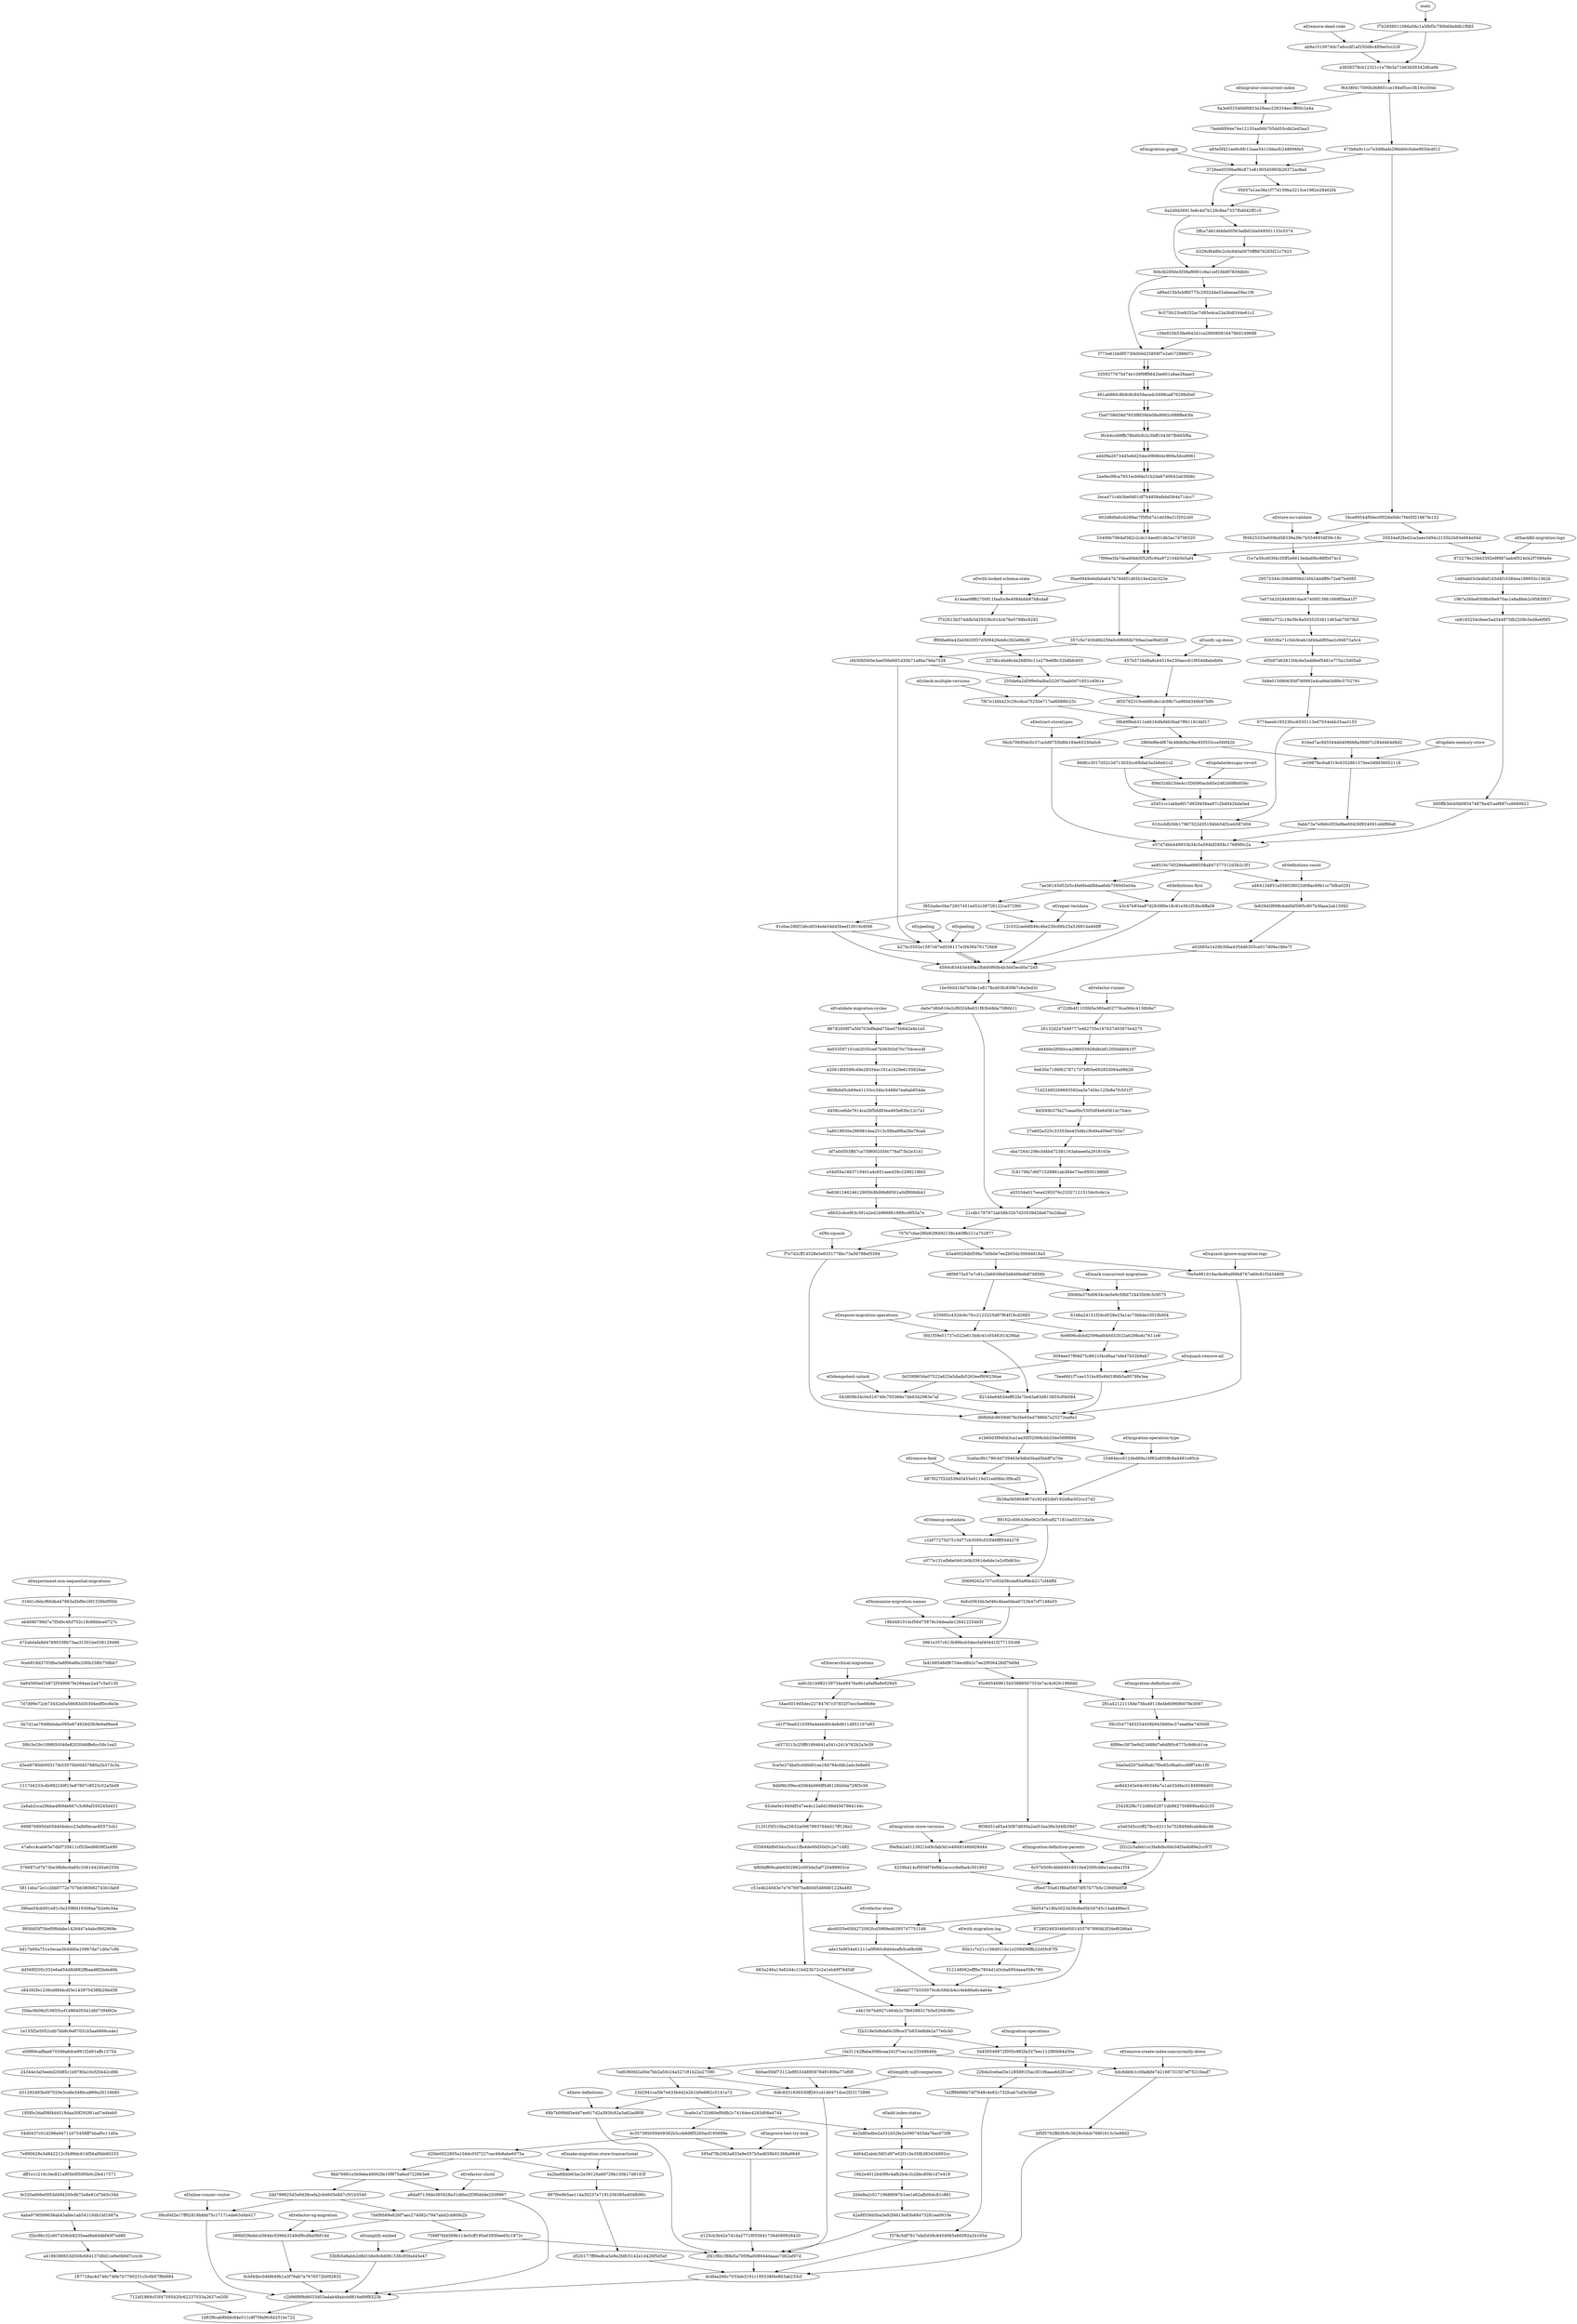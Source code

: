 digraph git {
  pr0[label="ef/experiment-non-sequential-migrations"];
  pr1[label="ef/simplify-embed"];
  pr2[label="ef/refactor-sg-migration"];
  pr3[label="ef/inline-runner-visitor"];
  pr4[label="ef/refactor-cliutil"];
  pr5[label="ef/make-migration-store-transactional"];
  pr6[label="ef/remove-create-index-concurrently-down"];
  pr7[label="ef/migration-operations"];
  pr8[label="ef/improve-test-try-lock"];
  pr9[label="ef/add-index-status"];
  pr10[label="ef/new-definitions"];
  pr11[label="ef/simplify-sqlf-comparions"];
  pr12[label="ef/hierarchical-migrations"];
  pr13[label="ef/refactor-store"];
  pr14[label="ef/with-migration-log"];
  pr15[label="ef/migration-store-versions"];
  pr16[label="ef/migration-definition-parents"];
  pr17[label="ef/migration-definition-utils"];
  pr18[label="ef/humanize-migration-names"];
  pr19[label="ef/cleanup-metadata"];
  pr20[label="ef/remove-field"];
  pr21[label="ef/migration-operation-type"];
  pr22[label="ef/idempotent-unlock"];
  pr23[label="ef/squash-remove-all"];
  pr24[label="ef/fix-squash"];
  pr25[label="ef/squash-ignore-migration-logs"];
  pr26[label="ef/expose-migration-operations"];
  pr27[label="ef/mark-concurrent-migrations"];
  pr28[label="ef/validate-migration-cycles"];
  pr29[label="ef/refactor-runner"];
  pr30[label="ef/definitions-first"];
  pr31[label="ef/speeling"];
  pr32[label="ef/definitions-count"];
  pr33[label="ef/repair-testdata"];
  pr34[label="ef/speeling"];
  pr35[label="ef/extract-storetypes"];
  pr36[label="ef/backfill-migration-logs"];
  pr37[label="ef/update-memory-store"];
  pr38[label="ef/store-no-validate"];
  pr39[label="ef/update/desugar-revert"];
  pr40[label="ef/check-multiple-versions"];
  pr41[label="ef/unify-up-down"];
  pr42[label="ef/with-locked-schema-state"];
  pr43[label="ef/migration-graph"];
  pr44[label="ef/migrator-concurrent-index"];
  pr45[label="ef/remove-dead-code"];

  "7124f1869c53f47595420c62237033a2637ce200" -> "1d92f6cab8fddc64e511c8f70fa9fc64251bc722";
  "187718ac4d746c746b7b7760231c5c0b57f6b684" -> "7124f1869c53f47595420c62237033a2637ce200";
  "a4196390653d508c684137d0d1ce9e0b9d7ccccb" -> "187718ac4d746c746b7b7760231c5c0b57f6b684";
  "f2bc96c32c607459cb8235ead8a64dbf40f7ed80" -> "a4196390653d508c684137d0d1ce9e0b9d7ccccb";
  "4aba979f599638ab43afde1ab54110db1bf1687a" -> "f2bc96c32c607459cb8235ead8a64dbf40f7ed80";
  "fe320a666e0953d494200cfb72e8e81d7bb5c34d" -> "4aba979f599638ab43afde1ab54110db1bf1687a";
  "dff1e1c216c3ec821a9f3b0f50f0b0c2fe417571" -> "fe320a666e0953d494200cfb72e8e81d7bb5c34d";
  "7e890628e3d842212c5b89dc614f56af0bb60333" -> "dff1e1c216c3ec821a9f3b0f50f0b0c2fe417571";
  "54d0437c01d296e94712d75458ff7ebaf0c11d0a" -> "7e890628e3d842212c5b89dc614f56af0bb60333";
  "185f0c3daf08f4d4518daa30f292f61ad7ed4eb0" -> "54d0437c01d296e94712d75458ff7ebaf0c11d0a";
  "d31282493bd97020e3ca8e348bca969a26116b85" -> "185f0c3daf08f4d4518daa30f292f61ad7ed4eb0";
  "24344e3af3eebd20d85c1b9780a16cf20442cd9b" -> "d31282493bd97020e3ca8e348bca969a26116b85";
  "e09f69caf8ae670346a6dce891f2d91affc1575d" -> "24344e3af3eebd20d85c1b9780a16cf20442cd9b";
  "1e155f2e5052cdb7bb8c9e87031b5aa6666ca4e1" -> "e09f69caf8ae670346a6dce891f2d91affc1575d";
  "f3dac9b06cf10655ccf1d864055d1dfd7394f62e" -> "1e155f2e5052cdb7bb8c9e87031b5aa6666ca4e1";
  "c84392fe1236cd8fd4cdf3e143975438fb29bd38" -> "f3dac9b06cf10655ccf1d864055d1dfd7394f62e";
  "dd568f205c332e6ad54d8d882ffbaad8f2bde46b" -> "c84392fe1236cd8fd4cdf3e143975438fb29bd38";
  "bd17b00a751e3ecaa3b4dd0a10967da71d0a7c9b" -> "dd568f205c332e6ad54d8d882ffbaad8f2bde46b";
  "995fd05f7f4ef0f6dabe1426447a4abcf982969e" -> "bd17b00a751e3ecaa3b4dd0a10967da71d0a7c9b";
  "396ae54cb001e81c5e25f8fd19308aa7b2e9c34a" -> "995fd05f7f4ef0f6dabe1426447a4abcf982969e";
  "5811eba72e1c2bb0772e707bb380b82743b1fab9" -> "396ae54cb001e81c5e25f8fd19308aa7b2e9c34a";
  "376687cd7b73be38bfec6a85c3361d4245a6255b" -> "5811eba72e1c2bb0772e707bb380b82743b1fab9";
  "e7a6cc4cab65e7dbf735611cf52bed8839f2a490" -> "376687cd7b73be38bfec6a85c3361d4245a6255b";
  "6998768950a05d404ebcc23afbf0ecac85573cb1" -> "e7a6cc4cab65e7dbf735611cf52bed8839f2a490";
  "2a8ab2cca29bba4f69de667c3c69af350245d451" -> "6998768950a05d404ebcc23afbf0ecac85573cb1";
  "1117d4233c4b982249f15e87807c8523c52a5bd9" -> "2a8ab2cca29bba4f69de667c3c69af350245d451";
  "d3ed9780d000317fe53570b00457880a2b373c3a" -> "1117d4233c4b982249f15e87807c8523c52a5bd9";
  "38fc3e29c109f650548e8203046ffe6cc59c1ea3" -> "d3ed9780d000317fe53570b00457880a2b373c3a";
  "bb7d1aa7948febdac095e874926d3fc9e9a96ee4" -> "38fc3e29c109f650548e8203046ffe6cc59c1ea3";
  "7d7d99e72cb73452e0a56683d30304edf0cc8e3e" -> "bb7d1aa7948febdac095e874926d3fc9e9a96ee4";
  "ba64560ed1b872f549067fe284aac2a47c5a5130" -> "7d7d99e72cb73452e0a56683d30304edf0cc8e3e";
  "0ceb818d3705fba3a6f06a8bc200b258fc758bb7" -> "ba64560ed1b872f549067fe284aac2a47c5a5130";
  "472abdafa8d47690338b73aa31501be038129486" -> "0ceb818d3705fba3a6f06a8bc200b258fc758bb7";
  "eb4690798d7a7f5d0c4fcf702c19c96bbce0727c" -> "472abdafa8d47690338b73aa31501be038129486";
  "319d1cfebcf66db447863a5bf9e16f1326b0f50d" -> "eb4690798d7a7f5d0c4fcf702c19c96bbce0727c";
  "pr0" -> "319d1cfebcf66db447863a5bf9e16f1326b0f50d";

  "33bfb5e8abb2d8d1b6e9c6d061536c85fa445e47" -> "c2b96f9f9d6033d03adab48abcb8816e89f8323b";
  "7598f7fd4569b114e5cff195a03930ee65c1872c" -> "33bfb5e8abb2d8d1b6e9c6d061536c85fa445e47";
  "pr1" -> "33bfb5e8abb2d8d1b6e9c6d061536c85fa445e47";

  "6cbf44bc04fd649b1a3f76ab7a7676572b092832" -> "c2b96f9f9d6033d03adab48abcb8816e89f8323b";
  "389bf29bddcd364bc0396b3249df9cd8a0fbf14d" -> "6cbf44bc04fd649b1a3f76ab7a7676572b092832";
  "7d4f9569e626f7aec274082c7947abd2cb80fe2b" -> "389bf29bddcd364bc0396b3249df9cd8a0fbf14d";
  "pr2" -> "389bf29bddcd364bc0396b3249df9cd8a0fbf14d";

  "08cd0d2e17ff02818bfdd75c17171ede63d4b417" -> "c2b96f9f9d6033d03adab48abcb8816e89f8323b";
  "2dd799825d3a9d38cefa2c64605e8d7c5f1b3540" -> "08cd0d2e17ff02818bfdd75c17171ede63d4b417";
  "pr3" -> "08cd0d2e17ff02818bfdd75c17171ede63d4b417";

  "a8da97138de385928a31d6be2f3f0ddde2509967" -> "c2b96f9f9d6033d03adab48abcb8816e89f8323b";
  "9bb76981e3b9ebe49002fe10f975a6ed722863e6" -> "a8da97138de385928a31d6be2f3f0ddde2509967";
  "pr4" -> "a8da97138de385928a31d6be2f3f0ddde2509967";

  "d520177ff6be8ca5e9e2fdfc5142e1d426f5d5ef" -> "dcdfaa266c7033eb3191c195538f4e863ab233cf";
  "997f0e9b5ae114a30237e7191256385a404fb90c" -> "d520177ff6be8ca5e9e2fdfc5142e1d426f5d5ef";
  "4a2ba6fbbb63ac2e39120a69729b150b17d9163f" -> "997f0e9b5ae114a30237e7191256385a404fb90c";
  "d2fde0022805a104dc05f7227cac4fe8abe6075a" -> "4a2ba6fbbb63ac2e39120a69729b150b17d9163f";
  "pr5" -> "4a2ba6fbbb63ac2e39120a69729b150b17d9163f";

  "bf5f5792ffd3fc9c3629c0dcb768f1613c5e98d2" -> "dcdfaa266c7033eb3191c195538f4e863ab233cf";
  "bdc8db9c1c0fadbfe742166731307ef75210eaf7" -> "bf5f5792ffd3fc9c3629c0dcb768f1613c5e98d2";
  "1fa31142ffaba306bcaa2d1f7cac1ac25548646b" -> "bdc8db9c1c0fadbfe742166731307ef75210eaf7";
  "pr6" -> "bdc8db9c1c0fadbfe742166731307ef75210eaf7";

  "f378c5df7917efa5d39c8454065a60092a2b165d" -> "dcdfaa266c7033eb3191c195538f4e863ab233cf";
  "7a2ff9fd96b74f7648c4e82c732fcab7cd3e3fa9" -> "f378c5df7917efa5d39c8454065a60092a2b165d";
  "226da3cebad3e1285891f3ac3019baaa6d281ee7" -> "7a2ff9fd96b74f7648c4e82c732fcab7cd3e3fa9";
  "5d459546972f005c982fa337bec112f80b84d30a" -> "226da3cebad3e1285891f3ac3019baaa6d281ee7";
  "f2b318e5d6def4c5f6ce37b833e8bfe2a77e0c40" -> "5d459546972f005c982fa337bec112f80b84d30a";
  "pr7" -> "5d459546972f005c982fa337bec112f80b84d30a";

  "d125cb3b42e741da2771f0556417364080926420" -> "2fd1f8b1f88e5a795f6a008044daaac7d62af97d";
  "595ef7fb2063a833e9e557b5ad658b01368a9849" -> "d125cb3b42e741da2771f0556417364080926420";
  "4c357395059409382b5ccb8d8f5265acf195699e" -> "595ef7fb2063a833e9e557b5ad658b01368a9849";
  "pr8" -> "595ef7fb2063a833e9e557b5ad658b01368a9849";

  "42a9f556b5ba3e92f4613e83b68473281ea0910e" -> "2fd1f8b1f88e5a795f6a008044daaac7d62af97d";
  "2d4e8a2c01719689097b1ee1a62afb0b4c81c881" -> "42a9f556b5ba3e92f4613e83b68473281ea0910e";
  "16b2e4012b40f9c4afb2b4c3c2bbc80fe1d7e418" -> "2d4e8a2c01719689097b1ee1a62afb0b4c81c881";
  "4d04d2abdc56f1d97e02f1c3e35fb383434992cc" -> "16b2e4012b40f9c4afb2b4c3c2bbc80fe1d7e418";
  "4e2b80adbe2a331b52fe2e5907403da76ac075f8" -> "4d04d2abdc56f1d97e02f1c3e35fb383434992cc";
  "5ca6e1a732d60ef94fb2c74164ec4245d08a4744" -> "4e2b80adbe2a331b52fe2e5907403da76ac075f8";
  "pr9" -> "4e2b80adbe2a331b52fe2e5907403da76ac075f8";

  "68b7b089df3e4d7ee917d2a393fc82a3a62ad809" -> "2fd1f8b1f88e5a795f6a008044daaac7d62af97d";
  "23d2941ca5fe7e433b442e2b1b0efd62c5141a72" -> "68b7b089df3e4d7ee917d2a393fc82a3a62ad809";
  "pr10" -> "68b7b089df3e4d7ee917d2a393fc82a3a62ad809";

  "6dfc8331836530ff261cd146471dce2f23172896" -> "2fd1f8b1f88e5a795f6a008044daaac7d62af97d";
  "7ed6360fd2a56e7bb2a50c24a527c91b22e27590" -> "6dfc8331836530ff261cd146471dce2f23172896";
  "6b0ae594f73112ef95334895978491806a77ef08" -> "6dfc8331836530ff261cd146471dce2f23172896";
  "pr11" -> "6dfc8331836530ff261cd146471dce2f23172896";

  "663a246a13e62d4c11bd23b72c2a1eb49f76d5df" -> "e4b1567b4927c464b2c7fb6288317b5e5268c9bc";
  "c51e4b240d3e7e767697ba8b0d5469d01228a483" -> "663a246a13e62d4c11bd23b72c2a1eb49f76d5df";
  "4f60bff69cabb6502862c003da5af720489902ce" -> "c51e4b240d3e7e767697ba8b0d5469d01228a483";
  "035694bfb03dcc5ccc1ffa4de00d50d5c2e71d92" -> "4f60bff69cabb6502862c003da5af720489902ce";
  "21201f3f310ba25632a09679937644d17ff126e2" -> "035694bfb03dcc5ccc1ffa4de00d50d5c2e71d92";
  "45cbe0e1940df547ee4c12a6d168d4567964144c" -> "21201f3f310ba25632a09679937644d17ff126e2";
  "9dbf9b3f9ecd3064b066ff5d6126b0da728f3c56" -> "45cbe0e1940df547ee4c12a6d168d4567964144c";
  "5ce5e27dbd5c0d0d01ee184784cfdb2adc3e8e65" -> "9dbf9b3f9ecd3064b066ff5d6126b0da728f3c56";
  "cd373213c25ff81694641a541c241b762b2a3e39" -> "5ce5e27dbd5c0d0d01ee184784cfdb2adc3e8e65";
  "cd1f79ea6210389a4eeb40c4e8d911d851167e83" -> "cd373213c25ff81694641a541c241b762b2a3e39";
  "54ae5019d5dec22784767c37832f7ecc5ee8fe8e" -> "cd1f79ea6210389a4eeb40c4e8d911d851167e83";
  "ea9c2b1b982159734a48476a9b1a9af8a8e928d5" -> "54ae5019d5dec22784767c37832f7ecc5ee8fe8e";
  "fa4168548df6754ecd8b2c7ee2f956428df7b69d" -> "ea9c2b1b982159734a48476a9b1a9af8a8e928d5";
  "pr12" -> "ea9c2b1b982159734a48476a9b1a9af8a8e928d5";

  "ade15e9f34e61211a0f060c8dd4eafb5cef8c6f6" -> "1dbedd777b550070cdc59dcb4cc4eb66a6c4a64e";
  "abc6035e65f4272092fcd5989edd395747751146" -> "ade15e9f34e61211a0f060c8dd4eafb5cef8c6f6";
  "3b6547a18fa3023d39c8ed5b3d7d5c14ab486ec5" -> "abc6035e65f4272092fcd5989edd395747751146";
  "pr13" -> "abc6035e65f4272092fcd5989edd395747751146";

  "512148062efffbc7804d1d3cba695daea058c780" -> "1dbedd777b550070cdc59dcb4cc4eb66a6c4a64e";
  "95b1c7e21c156d911bc1e209d56ffb22d5fc87f5" -> "512148062efffbc7804d1d3cba695daea058c780";
  "872802493046b9501455767990fd3f34ef6266a4" -> "95b1c7e21c156d911bc1e209d56ffb22d5fc87f5";
  "pr14" -> "95b1c7e21c156d911bc1e209d56ffb22d5fc87f5";

  "6259bd14cf0f38f7fef9b2acccc6efba4c501953" -> "cf6ed755a61f8baf56f7df57b77b5c139df4df58";
  "f0efbb2a0123921b49cfab3d1e4849246b928d44" -> "6259bd14cf0f38f7fef9b2acccc6efba4c501953";
  "8f38451a85a43087d630a2ad53aa38e3d4fb39d7" -> "f0efbb2a0123921b49cfab3d1e4849246b928d44";
  "pr15" -> "f0efbb2a0123921b49cfab3d1e4849246b928d44";

  "6c57b509c4bb84916510a42095cb6a1acaba1f34" -> "cf6ed755a61f8baf56f7df57b77b5c139df4df58";
  "2f2c2c5afeb1cc3fa8dbc0dc04f3a4b89e2cc97f" -> "6c57b509c4bb84916510a42095cb6a1acaba1f34";
  "pr16" -> "6c57b509c4bb84916510a42095cb6a1acaba1f34";

  "a3a6345cccff278cc43115e75284946cab8ebc46" -> "2f2c2c5afeb1cc3fa8dbc0dc04f3a4b89e2cc97f";
  "254282f8c712d8fe52871db882750889ba4b2c35" -> "a3a6345cccff278cc43115e75284946cab8ebc46";
  "ae8d4345e04c60348a7a1ab33dfac01849086d05" -> "254282f8c712d8fe52871db882750889ba4b2c35";
  "5da0ed207bd06afc7f0e85c9ba0ccd9ff7e4c1f0" -> "ae8d4345e04c60348a7a1ab33dfac01849086d05";
  "6f89ec387be9d23488d7e6df95c6775c9d6cb1ce" -> "5da0ed207bd06afc7f0e85c9ba0ccd9ff7e4c1f0";
  "09c35477463254458b9439d0ec37eea6be7400d9" -> "6f89ec387be9d23488d7e6df95c6775c9d6cb1ce";
  "281a42121118de758a49118e4b60969b078e3097" -> "09c35477463254458b9439d0ec37eea6be7400d9";
  "45c605469615b53888567353e7ac4c82fc1866dd" -> "281a42121118de758a49118e4b60969b078e3097";
  "pr17" -> "281a42121118de758a49118e4b60969b078e3097";

  "186d48101dcf56d75878c34deade126412254b5f" -> "3961e357c613b99bcb5dec0af40441f277133c68";
  "6efcd5634b3ef46c4bae0dea0723b47cf7148e55" -> "186d48101dcf56d75878c34deade126412254b5f";
  "pr18" -> "186d48101dcf56d75878c34deade126412254b5f";

  "c077e131efb6e0461b0b3361de6de1e2cf0d63cc" -> "30699262a707cc92d36cda85a9f4cb217cf46ff4";
  "c1bf77275d7510d77cb3595cf33f46fff93d4279" -> "c077e131efb6e0461b0b3361de6de1e2cf0d63cc";
  "89162c40fc436e062c5efca827181ba03371da5e" -> "c1bf77275d7510d77cb3595cf33f46fff93d4279";
  "pr19" -> "c1bf77275d7510d77cb3595cf33f46fff93d4279";

  "687f027f32d539d5455e9119d31ed06bc3f9caf2" -> "0b38a065804867d182482dbf192bfbe302cc27d2";
  "3ca6ac9b179fc4d739463e5dbd3bad5bbff7a70e" -> "687f027f32d539d5455e9119d31ed06bc3f9caf2";
  "pr20" -> "687f027f32d539d5455e9119d31ed06bc3f9caf2";

  "25d64ecc8124bd89a16f82a850ffc8a4481e95cb" -> "0b38a065804867d182482dbf192bfbe302cc27d2";
  "e1b60d3f9d0d3ca1aa30f32068cbb20de56f9894" -> "25d64ecc8124bd89a16f82a850ffc8a4481e95cb";
  "pr21" -> "25d64ecc8124bd89a16f82a850ffc8a4481e95cb";

  "043809b34c0e516749c705366e74b9342983e7af" -> "db8b6dc9659d67fe26e65ed7986b7a25272ea9a1";
  "0d338963da07522a623a5dadb5263eef806236ae" -> "043809b34c0e516749c705366e74b9342983e7af";
  "pr22" -> "043809b34c0e516749c705366e74b9342983e7af";

  "7bee6fd1f7cae151bc85c6bf18fdb5a9578fe3ea" -> "db8b6dc9659d67fe26e65ed7986b7a25272ea9a1";
  "3094ee57f69d75c8611f4cd6aa7efe47b52b9eb7" -> "7bee6fd1f7cae151bc85c6bf18fdb5a9578fe3ea";
  "pr23" -> "7bee6fd1f7cae151bc85c6bf18fdb5a9578fe3ea";

  "f7e7d2cff14528e5e6331778bc73a56788ef3394" -> "db8b6dc9659d67fe26e65ed7986b7a25272ea9a1";
  "707b7cfae2f6b82f8492158c440ffb211a752877" -> "f7e7d2cff14528e5e6331778bc73a56788ef3394";
  "pr24" -> "f7e7d2cff14528e5e6331778bc73a56788ef3394";

  "76e5e981919ac9e96af99b8767a69c81f3434806" -> "db8b6dc9659d67fe26e65ed7986b7a25272ea9a1";
  "b5a40026dbf59bc7b0b0e7ee2b03dc3004dd18a5" -> "76e5e981919ac9e96af99b8767a69c81f3434806";
  "pr25" -> "76e5e981919ac9e96af99b8767a69c81f3434806";

  "0fd1f59e51737e322e613b8c41c05463f1429fad" -> "821d4e6463deff02fa75e45a83d813855cf0b084";
  "b35692c432dc6c7fcc2123225d87f64f19cd2883" -> "0fd1f59e51737e322e613b8c41c05463f1429fad";
  "pr26" -> "0fd1f59e51737e322e613b8c41c05463f1429fad";

  "61b6a24151f2dcd528e23a1ac73bbda1001fb004" -> "6e9896cdcbd2599ad840d32022a6298a4c7611e9";
  "30b9da376d0634c4e5e9c5f6d724435b9c3c9575" -> "61b6a24151f2dcd528e23a1ac73bbda1001fb004";
  "d8f9875a57e7c81c2b6939b93d8499efe870856b" -> "30b9da376d0634c4e5e9c5f6d724435b9c3c9575";
  "pr27" -> "30b9da376d0634c4e5e9c5f6d724435b9c3c9575";

  "e8b52cdcef63c391a2ed1b966861689cc6f53a7e" -> "707b7cfae2f6b82f8492158c440ffb211a752877";
  "6e636124624612905fc8b99b88501a0df8084b41" -> "e8b52cdcef63c391a2ed1b966861689cc6f53a7e";
  "e54d59a1863719401a4c651aae459c229921f8b5" -> "6e636124624612905fc8b99b88501a0df8084b41";
  "bf7a0d503ffd7ca75f800205f4778af73b2e3141" -> "e54d59a1863719401a4c651aae459c229921f8b5";
  "5a8019930e286981dea2513c58ba6f6a28a79cad" -> "bf7a0d503ffd7ca75f800205f4778af73b2e3141";
  "d458cce6de7614ca26f5dd83ea465e83bc12c7a1" -> "5a8019930e286981dea2513c58ba6f6a28a79cad";
  "960fb6d5cb69e41133cc34bc5466b7ea6ab854de" -> "d458cce6de7614ca26f5dd83ea465e83bc12c7a1";
  "420618f4599c49e28334ec161a1429e6155626ae" -> "960fb6d5cb69e41133cc34bc5466b7ea6ab854de";
  "4e033597101eb2035ce67b56303d70c754cecc4f" -> "420618f4599c49e28334ec161a1429e6155626ae";
  "86782009f7a5fd703ef9abd75ba475b642e4e1e5" -> "4e033597101eb2035ce67b56303d70c754cecc4f";
  "da0e7d6b816e2cf93248e631f83b48da75f6fd11" -> "86782009f7a5fd703ef9abd75ba475b642e4e1e5";
  "pr28" -> "86782009f7a5fd703ef9abd75ba475b642e4e1e5";

  "a03334a017eea4295376c233271215154c0cde1a" -> "21cdb1787972ab58b32b7d33539d28a675e2dbad";
  "f18179fa7d6f71528861ab364e73ac9500198fd9" -> "a03334a017eea4295376c233271215154c0cde1a";
  "eba72641298c3d4b472381163abaee0a2918163e" -> "f18179fa7d6f71528861ab364e73ac9500198fd9";
  "27e692a325c33353be435dfa1fb49a409a07b5e7" -> "eba72641298c3d4b472381163abaee0a2918163e";
  "8d5f49b37fa27caaa0bc5305df4e64561dc7b4cc" -> "27e692a325c33353be435dfa1fb49a409a07b5e7";
  "71d22495269693592ea3e745bc125b8a7fc501f7" -> "8d5f49b37fa27caaa0bc5305df4e64561dc7b4cc";
  "6e630e7196f627871737bf05e692833064a98b26" -> "71d22495269693592ea3e745bc125b8a7fc501f7";
  "e6460e2f0b0cca298055928d8cbf1205d4b04107" -> "6e630e7196f627871737bf05e692833064a98b26";
  "26132d247d49777e462755e197637d03975e4275" -> "e6460e2f0b0cca298055928d8cbf1205d4b04107";
  "d7228b4f1103fd5e380ad02776ca064c4136b9e7" -> "26132d247d49777e462755e197637d03975e4275";
  "1be560d16d7b58e1e8178cd03fc83967c6a3ed3c" -> "d7228b4f1103fd5e380ad02776ca064c4136b9e7";
  "pr29" -> "d7228b4f1103fd5e380ad02776ca064c4136b9e7";

  "b3c47b93ea87d2839f0e18c91e361f53bc6ffa08" -> "4594c83443d400a1fbb00f60b4b3d45ecd0a72d5";
  "7ae36145d52b5c4fa6feabfbbaa64b7560d5e04a" -> "b3c47b93ea87d2839f0e18c91e361f53bc6ffa08";
  "pr30" -> "b3c47b93ea87d2839f0e18c91e361f53bc6ffa08";

  "b27bc3502e1587c67ed556117e3f436b761726b9" -> "4594c83443d400a1fbb00f60b4b3d45ecd0a72d5";
  "91ebac286f1b6cd034ede54d45beef10016c6f46" -> "b27bc3502e1587c67ed556117e3f436b761726b9";
  "pr31" -> "b27bc3502e1587c67ed556117e3f436b761726b9";

  "e02685e1429b30ba4354d6355ce017d09a186e7f" -> "4594c83443d400a1fbb00f60b4b3d45ecd0a72d5";
  "fe829d2f698cbddf4f59f5c907b3faaa2ab15092" -> "e02685e1429b30ba4354d6355ce017d09a186e7f";
  "a464134851a556028022d08ac69b1cc7bfba0291" -> "fe829d2f698cbddf4f59f5c907b3faaa2ab15092";
  "aa9516c7d329e6ea666558a847377312d3b2c3f1" -> "a464134851a556028022d08ac69b1cc7bfba0291";
  "pr32" -> "a464134851a556028022d08ac69b1cc7bfba0291";

  "12c532caeb8846c4be230c66b25a526914a449ff" -> "4594c83443d400a1fbb00f60b4b3d45ecd0a72d5";
  "f852adec0ba72657451ed52c38728122ca372f60" -> "12c532caeb8846c4be230c66b25a526914a449ff";
  "pr33" -> "12c532caeb8846c4be230c66b25a526914a449ff";

  "b27bc3502e1587c67ed556117e3f436b761726b9" -> "4594c83443d400a1fbb00f60b4b3d45ecd0a72d5";
  "cf430fd560e3ae05fe66f1d30b71a8ba79da7528" -> "b27bc3502e1587c67ed556117e3f436b761726b9";
  "pr34" -> "b27bc3502e1587c67ed556117e3f436b761726b9";

  "0bcb70b95dc0c37ca3d9755b8fe184e65330a0c6" -> "e57d7dbb449933b34c5a594bf2858c17689f0c2a";
  "0fb49f9eb311a4616dfefd636ab7ff411814bf17" -> "0bcb70b95dc0c37ca3d9755b8fe184e65330a0c6";
  "pr35" -> "0bcb70b95dc0c37ca3d9755b8fe184e65330a0c6";

  "b00ffb3dcb0b093474879a4f1aef687cc6660621" -> "e57d7dbb449933b34c5a594bf2858c17689f0c2a";
  "ce8183254cfeee5ad344875fb2209c5ed8e6f9f5" -> "b00ffb3dcb0b093474879a4f1aef687cc6660621";
  "1967a36be9308b08e870ac1e8a8feb2c9583f937" -> "ce8183254cfeee5ad344875fb2209c5ed8e6f9f5";
  "1e60ab03cfa4fef1d3d4f16384ea189955c1362b" -> "1967a36be9308b08e870ac1e8a8feb2c9583f937";
  "872278e238d3392e9f987aab4f524d42f7089a9e" -> "1e60ab03cfa4fef1d3d4f16384ea189955c1362b";
  "35034a82fed2ca3aee3d94c2155b2b93e664e04d" -> "872278e238d3392e9f987aab4f524d42f7089a9e";
  "pr36" -> "872278e238d3392e9f987aab4f524d42f7089a9e";

  "6abb73a7e9b6c055e8be00426f824091cddf86a8" -> "e57d7dbb449933b34c5a594bf2858c17689f0c2a";
  "ce5987fec6a8319c6352861570ee3d9d36052118" -> "6abb73a7e9b6c055e8be00426f824091cddf86a8";
  "2860ef6e4f67dc48db9a39ec65f333cce5fdf42b" -> "ce5987fec6a8319c6352861570ee3d9d36052118";
  "616ed7ac9d5544dd409668a39d07c284d464d8d2" -> "ce5987fec6a8319c6352861570ee3d9d36052118";
  "pr37" -> "ce5987fec6a8319c6352861570ee3d9d36052118";

  "9774aeeb183230cc6535113ed7034ebb35aa3155" -> "610ccbfb56b17967522d35194bb54f2ceb587d04";
  "348e01568063f4f7d0992a4ca9de3d89c5752791" -> "9774aeeb183230cc6535113ed7034ebb35aa3155";
  "ef3b97d63815f4c6e5add6ef5491e770a15d05a9" -> "348e01568063f4f7d0992a4ca9de3d89c5752791";
  "826536a71c5dc9ceb1bf44abf95ae2c94672a5c4" -> "ef3b97d63815f4c6e5add6ef5491e770a15d05a9";
  "09885a772c19e39c8a5035203811d65ab7007fb5" -> "826536a71c5dc9ceb1bf44abf95ae2c94672a5c4";
  "7e07342028480916ac67400f13861669f5ba41f7" -> "09885a772c19e39c8a5035203811d65ab7007fb5";
  "29575344c306d8906d1bf424ddff9c72e67b4085" -> "7e07342028480916ac67400f13861669f5ba41f7";
  "f1e7a30cd03f4c35ff2e6613edad9bc88f0d74c3" -> "29575344c306d8906d1bf424ddff9c72e67b4085";
  "f95625333e659bd58339a39c7b554693df39c18c" -> "f1e7a30cd03f4c35ff2e6613edad9bc88f0d74c3";
  "34ce89544f0dec0f026efd6c7f4d5f21867fe132" -> "f95625333e659bd58339a39c7b554693df39c18c";
  "pr38" -> "f95625333e659bd58339a39c7b554693df39c18c";

  "f09d32db23de4c1f26090acb85e2d62d0f8d056c" -> "a5451cc1abbe6f17d929458aa97c2bd042bda0a4";
  "869fcc3017d52c3d713033cc6fbfab3a5b6eb1c2" -> "f09d32db23de4c1f26090acb85e2d62d0f8d056c";
  "pr39" -> "f09d32db23de4c1f26090acb85e2d62d0f8d056c";

  "7f67e1bf4423c29cc6ca75250e717ad6088fc25c" -> "0fb49f9eb311a4616dfefd636ab7ff411814bf17";
  "255da6a2d599e0adba522670aab0d71651c4061e" -> "7f67e1bf4423c29cc6ca75250e717ad6088fc25c";
  "pr40" -> "7f67e1bf4423c29cc6ca75250e717ad6088fc25c";

  "457b5726d8a8cb4516e230aeccb1f954d8abdb6b" -> "df35762310ceb6fcde1dc98c7ca960d346b97b8b";
  "357c5e7450d6b259a0c6f60fdb769ae2ee9bd528" -> "457b5726d8a8cb4516e230aeccb1f954d8abdb6b";
  "pr41" -> "457b5726d8a8cb4516e230aeccb1f954d8abdb6b";

  "227dbc4bd8c4a26800c11e279e6f8c32b8bfc605" -> "255da6a2d599e0adba522670aab0d71651c4061e";
  "ff906a66e42bd3620f37d509426eb6c262e89cf9" -> "227dbc4bd8c4a26800c11e279e6f8c32b8bfc605";
  "f702613b574ddb5d29336c016cb76e5798bc9292" -> "ff906a66e42bd3620f37d509426eb6c262e89cf9";
  "414eae9ff82700f11faafcc9e4084bbb87b8cda8" -> "f702613b574ddb5d29336c016cb76e5798bc9292";
  "f0ae0949e6dfa6a647b7846f1d65b19e42dc323e" -> "414eae9ff82700f11faafcc9e4084bbb87b8cda8";
  "pr42" -> "414eae9ff82700f11faafcc9e4084bbb87b8cda8";

  "53406b706daf382c2cdc14eed01db3ac7d706320" -> "7f99ee5fa7dea60bb5f52f5c94a972104b5b5af4";
  "602d8dfafccb289ac7f5f047a1dd39a31f202cb0" -> "53406b706daf382c2cdc14eed01db3ac7d706320";
  "2eca471c4b3be0d01df7b4858afebd364a71dcc7" -> "602d8dfafccb289ac7f5f047a1dd39a31f202cb0";
  "2aa9ec99ca7651ecb9da31b2da6740642ab36b6c" -> "2eca471c4b3be0d01df7b4858afebd364a71dcc7";
  "ed409a2673445e6d254ec090844c969a3dce8061" -> "2aa9ec99ca7651ecb9da31b2da6740642ab36b6c";
  "f6cb4ccb9ffb78bd0cfc2c3bff104367fb665f8a" -> "ed409a2673445e6d254ec090844c969a3dce8061";
  "f3a0708d58d7933f8f39bb08a9992c088ffe43fa" -> "f6cb4ccb9ffb78bd0cfc2c3bff104367fb665f8a";
  "461ab880c8b9c8c9459acedc5698ca876298d0ef" -> "f3a0708d58d7933f8f39bb08a9992c088ffe43fa";
  "3359277675d74e108f9ff9842be601a8ae26aae3" -> "461ab880c8b9c8c9459acedc5698ca876298d0ef";
  "f773e61bb9f573f40b0d25858f7e2efc7288607c" -> "3359277675d74e108f9ff9842be601a8ae26aae3";
  "60b3b2850e5f38af6901c6a1cef1fdd97839db0c" -> "f773e61bb9f573f40b0d25858f7e2efc7288607c";
  "6a2d0d36913e8c4d7b128c8ea7337fbd042ff1c5" -> "60b3b2850e5f38af6901c6a1cef1fdd97839db0c";
  "3726ee0559ba96c871e8190545993b26372ac8ad" -> "6a2d0d36913e8c4d7b128c8ea7337fbd042ff1c5";
  "473b6a9c1cc7e3d9bafa29bbb0c0abe905dcdf12" -> "3726ee0559ba96c871e8190545993b26372ac8ad";
  "pr43" -> "3726ee0559ba96c871e8190545993b26372ac8ad";

  "53406b706daf382c2cdc14eed01db3ac7d706320" -> "7f99ee5fa7dea60bb5f52f5c94a972104b5b5af4";
  "602d8dfafccb289ac7f5f047a1dd39a31f202cb0" -> "53406b706daf382c2cdc14eed01db3ac7d706320";
  "2eca471c4b3be0d01df7b4858afebd364a71dcc7" -> "602d8dfafccb289ac7f5f047a1dd39a31f202cb0";
  "2aa9ec99ca7651ecb9da31b2da6740642ab36b6c" -> "2eca471c4b3be0d01df7b4858afebd364a71dcc7";
  "ed409a2673445e6d254ec090844c969a3dce8061" -> "2aa9ec99ca7651ecb9da31b2da6740642ab36b6c";
  "f6cb4ccb9ffb78bd0cfc2c3bff104367fb665f8a" -> "ed409a2673445e6d254ec090844c969a3dce8061";
  "f3a0708d58d7933f8f39bb08a9992c088ffe43fa" -> "f6cb4ccb9ffb78bd0cfc2c3bff104367fb665f8a";
  "461ab880c8b9c8c9459acedc5698ca876298d0ef" -> "f3a0708d58d7933f8f39bb08a9992c088ffe43fa";
  "3359277675d74e108f9ff9842be601a8ae26aae3" -> "461ab880c8b9c8c9459acedc5698ca876298d0ef";
  "f773e61bb9f573f40b0d25858f7e2efc7288607c" -> "3359277675d74e108f9ff9842be601a8ae26aae3";
  "c39e920b53fed642d1ca280080816478b0149688" -> "f773e61bb9f573f40b0d25858f7e2efc7288607c";
  "9c575fc23ce9252ac7d85e4ca23a30df164e61c2" -> "c39e920b53fed642d1ca280080816478b0149688";
  "a89ad15b5cbf80775c2932d4e52abeeaa59ac1f6" -> "9c575fc23ce9252ac7d85e4ca23a30df164e61c2";
  "60b3b2850e5f38af6901c6a1cef1fdd97839db0c" -> "a89ad15b5cbf80775c2932d4e52abeeaa59ac1f6";
  "b329cf6480c2c0c940a0070ff8676265f21c7923" -> "60b3b2850e5f38af6901c6a1cef1fdd97839db0c";
  "2ffca7d614bbfa00563adb02da049501133c5574" -> "b329cf6480c2c0c940a0070ff8676265f21c7923";
  "6a2d0d36913e8c4d7b128c8ea7337fbd042ff1c5" -> "2ffca7d614bbfa00563adb02da049501133c5574";
  "05657a1ee36e1f77d159ba3213ce1982e28462f4" -> "6a2d0d36913e8c4d7b128c8ea7337fbd042ff1c5";
  "3726ee0559ba96c871e8190545993b26372ac8ad" -> "05657a1ee36e1f77d159ba3213ce1982e28462f4";
  "a93e5f421ee6c6fc12aae54110dacfc248606fe5" -> "3726ee0559ba96c871e8190545993b26372ac8ad";
  "74eb6f094e74e12155aa06b705dd55cdb2ed3aa3" -> "a93e5f421ee6c6fc12aae54110dacfc248606fe5";
  "6a3e652546bf0853e28eac226334ee1ff00c2a4a" -> "74eb6f094e74e12155aa06b705dd55cdb2ed3aa3";
  "f6438f417000b368651ce194ef5ce1fb19cc50dc" -> "6a3e652546bf0853e28eac226334ee1ff00c2a4a";
  "pr44" -> "6a3e652546bf0853e28eac226334ee1ff00c2a4a";

  "ab9a10100740c7a6ccdf1af250d8c4f0be5cc228" -> "a3838378cb12321c1e78b3a71b63d30342dfca9b";
  "f7b2939011066a56c1a5fbf5c790b69a9db1f885" -> "ab9a10100740c7a6ccdf1af250d8c4f0be5cc228";
  "pr45" -> "ab9a10100740c7a6ccdf1af250d8c4f0be5cc228";

  "c2b96f9f9d6033d03adab48abcb8816e89f8323b" -> "1d92f6cab8fddc64e511c8f70fa9fc64251bc722";
  "dcdfaa266c7033eb3191c195538f4e863ab233cf" -> "c2b96f9f9d6033d03adab48abcb8816e89f8323b";
  "2fd1f8b1f88e5a795f6a008044daaac7d62af97d" -> "dcdfaa266c7033eb3191c195538f4e863ab233cf";
  "7598f7fd4569b114e5cff195a03930ee65c1872c" -> "2fd1f8b1f88e5a795f6a008044daaac7d62af97d";
  "7d4f9569e626f7aec274082c7947abd2cb80fe2b" -> "7598f7fd4569b114e5cff195a03930ee65c1872c";
  "2dd799825d3a9d38cefa2c64605e8d7c5f1b3540" -> "7d4f9569e626f7aec274082c7947abd2cb80fe2b";
  "9bb76981e3b9ebe49002fe10f975a6ed722863e6" -> "2dd799825d3a9d38cefa2c64605e8d7c5f1b3540";
  "d2fde0022805a104dc05f7227cac4fe8abe6075a" -> "9bb76981e3b9ebe49002fe10f975a6ed722863e6";
  "4c357395059409382b5ccb8d8f5265acf195699e" -> "d2fde0022805a104dc05f7227cac4fe8abe6075a";
  "5ca6e1a732d60ef94fb2c74164ec4245d08a4744" -> "4c357395059409382b5ccb8d8f5265acf195699e";
  "23d2941ca5fe7e433b442e2b1b0efd62c5141a72" -> "5ca6e1a732d60ef94fb2c74164ec4245d08a4744";
  "7ed6360fd2a56e7bb2a50c24a527c91b22e27590" -> "23d2941ca5fe7e433b442e2b1b0efd62c5141a72";
  "1fa31142ffaba306bcaa2d1f7cac1ac25548646b" -> "7ed6360fd2a56e7bb2a50c24a527c91b22e27590";
  "f2b318e5d6def4c5f6ce37b833e8bfe2a77e0c40" -> "1fa31142ffaba306bcaa2d1f7cac1ac25548646b";
  "e4b1567b4927c464b2c7fb6288317b5e5268c9bc" -> "f2b318e5d6def4c5f6ce37b833e8bfe2a77e0c40";
  "1dbedd777b550070cdc59dcb4cc4eb66a6c4a64e" -> "e4b1567b4927c464b2c7fb6288317b5e5268c9bc";
  "872802493046b9501455767990fd3f34ef6266a4" -> "1dbedd777b550070cdc59dcb4cc4eb66a6c4a64e";
  "3b6547a18fa3023d39c8ed5b3d7d5c14ab486ec5" -> "872802493046b9501455767990fd3f34ef6266a4";
  "cf6ed755a61f8baf56f7df57b77b5c139df4df58" -> "3b6547a18fa3023d39c8ed5b3d7d5c14ab486ec5";
  "2f2c2c5afeb1cc3fa8dbc0dc04f3a4b89e2cc97f" -> "cf6ed755a61f8baf56f7df57b77b5c139df4df58";
  "8f38451a85a43087d630a2ad53aa38e3d4fb39d7" -> "2f2c2c5afeb1cc3fa8dbc0dc04f3a4b89e2cc97f";
  "45c605469615b53888567353e7ac4c82fc1866dd" -> "8f38451a85a43087d630a2ad53aa38e3d4fb39d7";
  "fa4168548df6754ecd8b2c7ee2f956428df7b69d" -> "45c605469615b53888567353e7ac4c82fc1866dd";
  "3961e357c613b99bcb5dec0af40441f277133c68" -> "fa4168548df6754ecd8b2c7ee2f956428df7b69d";
  "6efcd5634b3ef46c4bae0dea0723b47cf7148e55" -> "3961e357c613b99bcb5dec0af40441f277133c68";
  "30699262a707cc92d36cda85a9f4cb217cf46ff4" -> "6efcd5634b3ef46c4bae0dea0723b47cf7148e55";
  "89162c40fc436e062c5efca827181ba03371da5e" -> "30699262a707cc92d36cda85a9f4cb217cf46ff4";
  "0b38a065804867d182482dbf192bfbe302cc27d2" -> "89162c40fc436e062c5efca827181ba03371da5e";
  "3ca6ac9b179fc4d739463e5dbd3bad5bbff7a70e" -> "0b38a065804867d182482dbf192bfbe302cc27d2";
  "e1b60d3f9d0d3ca1aa30f32068cbb20de56f9894" -> "3ca6ac9b179fc4d739463e5dbd3bad5bbff7a70e";
  "db8b6dc9659d67fe26e65ed7986b7a25272ea9a1" -> "e1b60d3f9d0d3ca1aa30f32068cbb20de56f9894";
  "821d4e6463deff02fa75e45a83d813855cf0b084" -> "db8b6dc9659d67fe26e65ed7986b7a25272ea9a1";
  "0d338963da07522a623a5dadb5263eef806236ae" -> "821d4e6463deff02fa75e45a83d813855cf0b084";
  "3094ee57f69d75c8611f4cd6aa7efe47b52b9eb7" -> "0d338963da07522a623a5dadb5263eef806236ae";
  "6e9896cdcbd2599ad840d32022a6298a4c7611e9" -> "3094ee57f69d75c8611f4cd6aa7efe47b52b9eb7";
  "b35692c432dc6c7fcc2123225d87f64f19cd2883" -> "6e9896cdcbd2599ad840d32022a6298a4c7611e9";
  "d8f9875a57e7c81c2b6939b93d8499efe870856b" -> "b35692c432dc6c7fcc2123225d87f64f19cd2883";
  "b5a40026dbf59bc7b0b0e7ee2b03dc3004dd18a5" -> "d8f9875a57e7c81c2b6939b93d8499efe870856b";
  "707b7cfae2f6b82f8492158c440ffb211a752877" -> "b5a40026dbf59bc7b0b0e7ee2b03dc3004dd18a5";
  "21cdb1787972ab58b32b7d33539d28a675e2dbad" -> "707b7cfae2f6b82f8492158c440ffb211a752877";
  "da0e7d6b816e2cf93248e631f83b48da75f6fd11" -> "21cdb1787972ab58b32b7d33539d28a675e2dbad";
  "1be560d16d7b58e1e8178cd03fc83967c6a3ed3c" -> "da0e7d6b816e2cf93248e631f83b48da75f6fd11";
  "4594c83443d400a1fbb00f60b4b3d45ecd0a72d5" -> "1be560d16d7b58e1e8178cd03fc83967c6a3ed3c";
  "91ebac286f1b6cd034ede54d45beef10016c6f46" -> "4594c83443d400a1fbb00f60b4b3d45ecd0a72d5";
  "f852adec0ba72657451ed52c38728122ca372f60" -> "91ebac286f1b6cd034ede54d45beef10016c6f46";
  "7ae36145d52b5c4fa6feabfbbaa64b7560d5e04a" -> "f852adec0ba72657451ed52c38728122ca372f60";
  "aa9516c7d329e6ea666558a847377312d3b2c3f1" -> "7ae36145d52b5c4fa6feabfbbaa64b7560d5e04a";
  "e57d7dbb449933b34c5a594bf2858c17689f0c2a" -> "aa9516c7d329e6ea666558a847377312d3b2c3f1";
  "610ccbfb56b17967522d35194bb54f2ceb587d04" -> "e57d7dbb449933b34c5a594bf2858c17689f0c2a";
  "a5451cc1abbe6f17d929458aa97c2bd042bda0a4" -> "610ccbfb56b17967522d35194bb54f2ceb587d04";
  "869fcc3017d52c3d713033cc6fbfab3a5b6eb1c2" -> "a5451cc1abbe6f17d929458aa97c2bd042bda0a4";
  "2860ef6e4f67dc48db9a39ec65f333cce5fdf42b" -> "869fcc3017d52c3d713033cc6fbfab3a5b6eb1c2";
  "0fb49f9eb311a4616dfefd636ab7ff411814bf17" -> "2860ef6e4f67dc48db9a39ec65f333cce5fdf42b";
  "df35762310ceb6fcde1dc98c7ca960d346b97b8b" -> "0fb49f9eb311a4616dfefd636ab7ff411814bf17";
  "255da6a2d599e0adba522670aab0d71651c4061e" -> "df35762310ceb6fcde1dc98c7ca960d346b97b8b";
  "cf430fd560e3ae05fe66f1d30b71a8ba79da7528" -> "255da6a2d599e0adba522670aab0d71651c4061e";
  "357c5e7450d6b259a0c6f60fdb769ae2ee9bd528" -> "cf430fd560e3ae05fe66f1d30b71a8ba79da7528";
  "f0ae0949e6dfa6a647b7846f1d65b19e42dc323e" -> "357c5e7450d6b259a0c6f60fdb769ae2ee9bd528";
  "7f99ee5fa7dea60bb5f52f5c94a972104b5b5af4" -> "f0ae0949e6dfa6a647b7846f1d65b19e42dc323e";
  "35034a82fed2ca3aee3d94c2155b2b93e664e04d" -> "7f99ee5fa7dea60bb5f52f5c94a972104b5b5af4";
  "34ce89544f0dec0f026efd6c7f4d5f21867fe132" -> "35034a82fed2ca3aee3d94c2155b2b93e664e04d";
  "473b6a9c1cc7e3d9bafa29bbb0c0abe905dcdf12" -> "34ce89544f0dec0f026efd6c7f4d5f21867fe132";
  "f6438f417000b368651ce194ef5ce1fb19cc50dc" -> "473b6a9c1cc7e3d9bafa29bbb0c0abe905dcdf12";
  "a3838378cb12321c1e78b3a71b63d30342dfca9b" -> "f6438f417000b368651ce194ef5ce1fb19cc50dc";
  "f7b2939011066a56c1a5fbf5c790b69a9db1f885" -> "a3838378cb12321c1e78b3a71b63d30342dfca9b";
  "main" -> "f7b2939011066a56c1a5fbf5c790b69a9db1f885";
}
